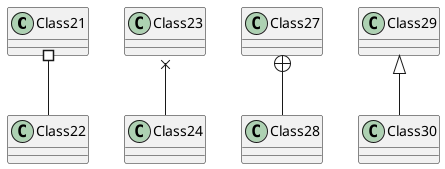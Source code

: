 @startuml "Relations extra"
Class21 #-- Class22
Class23 x-- Class24
'Class25 }--{ Class26
Class27 +-- Class28
Class29 ^-- Class30
@enduml
